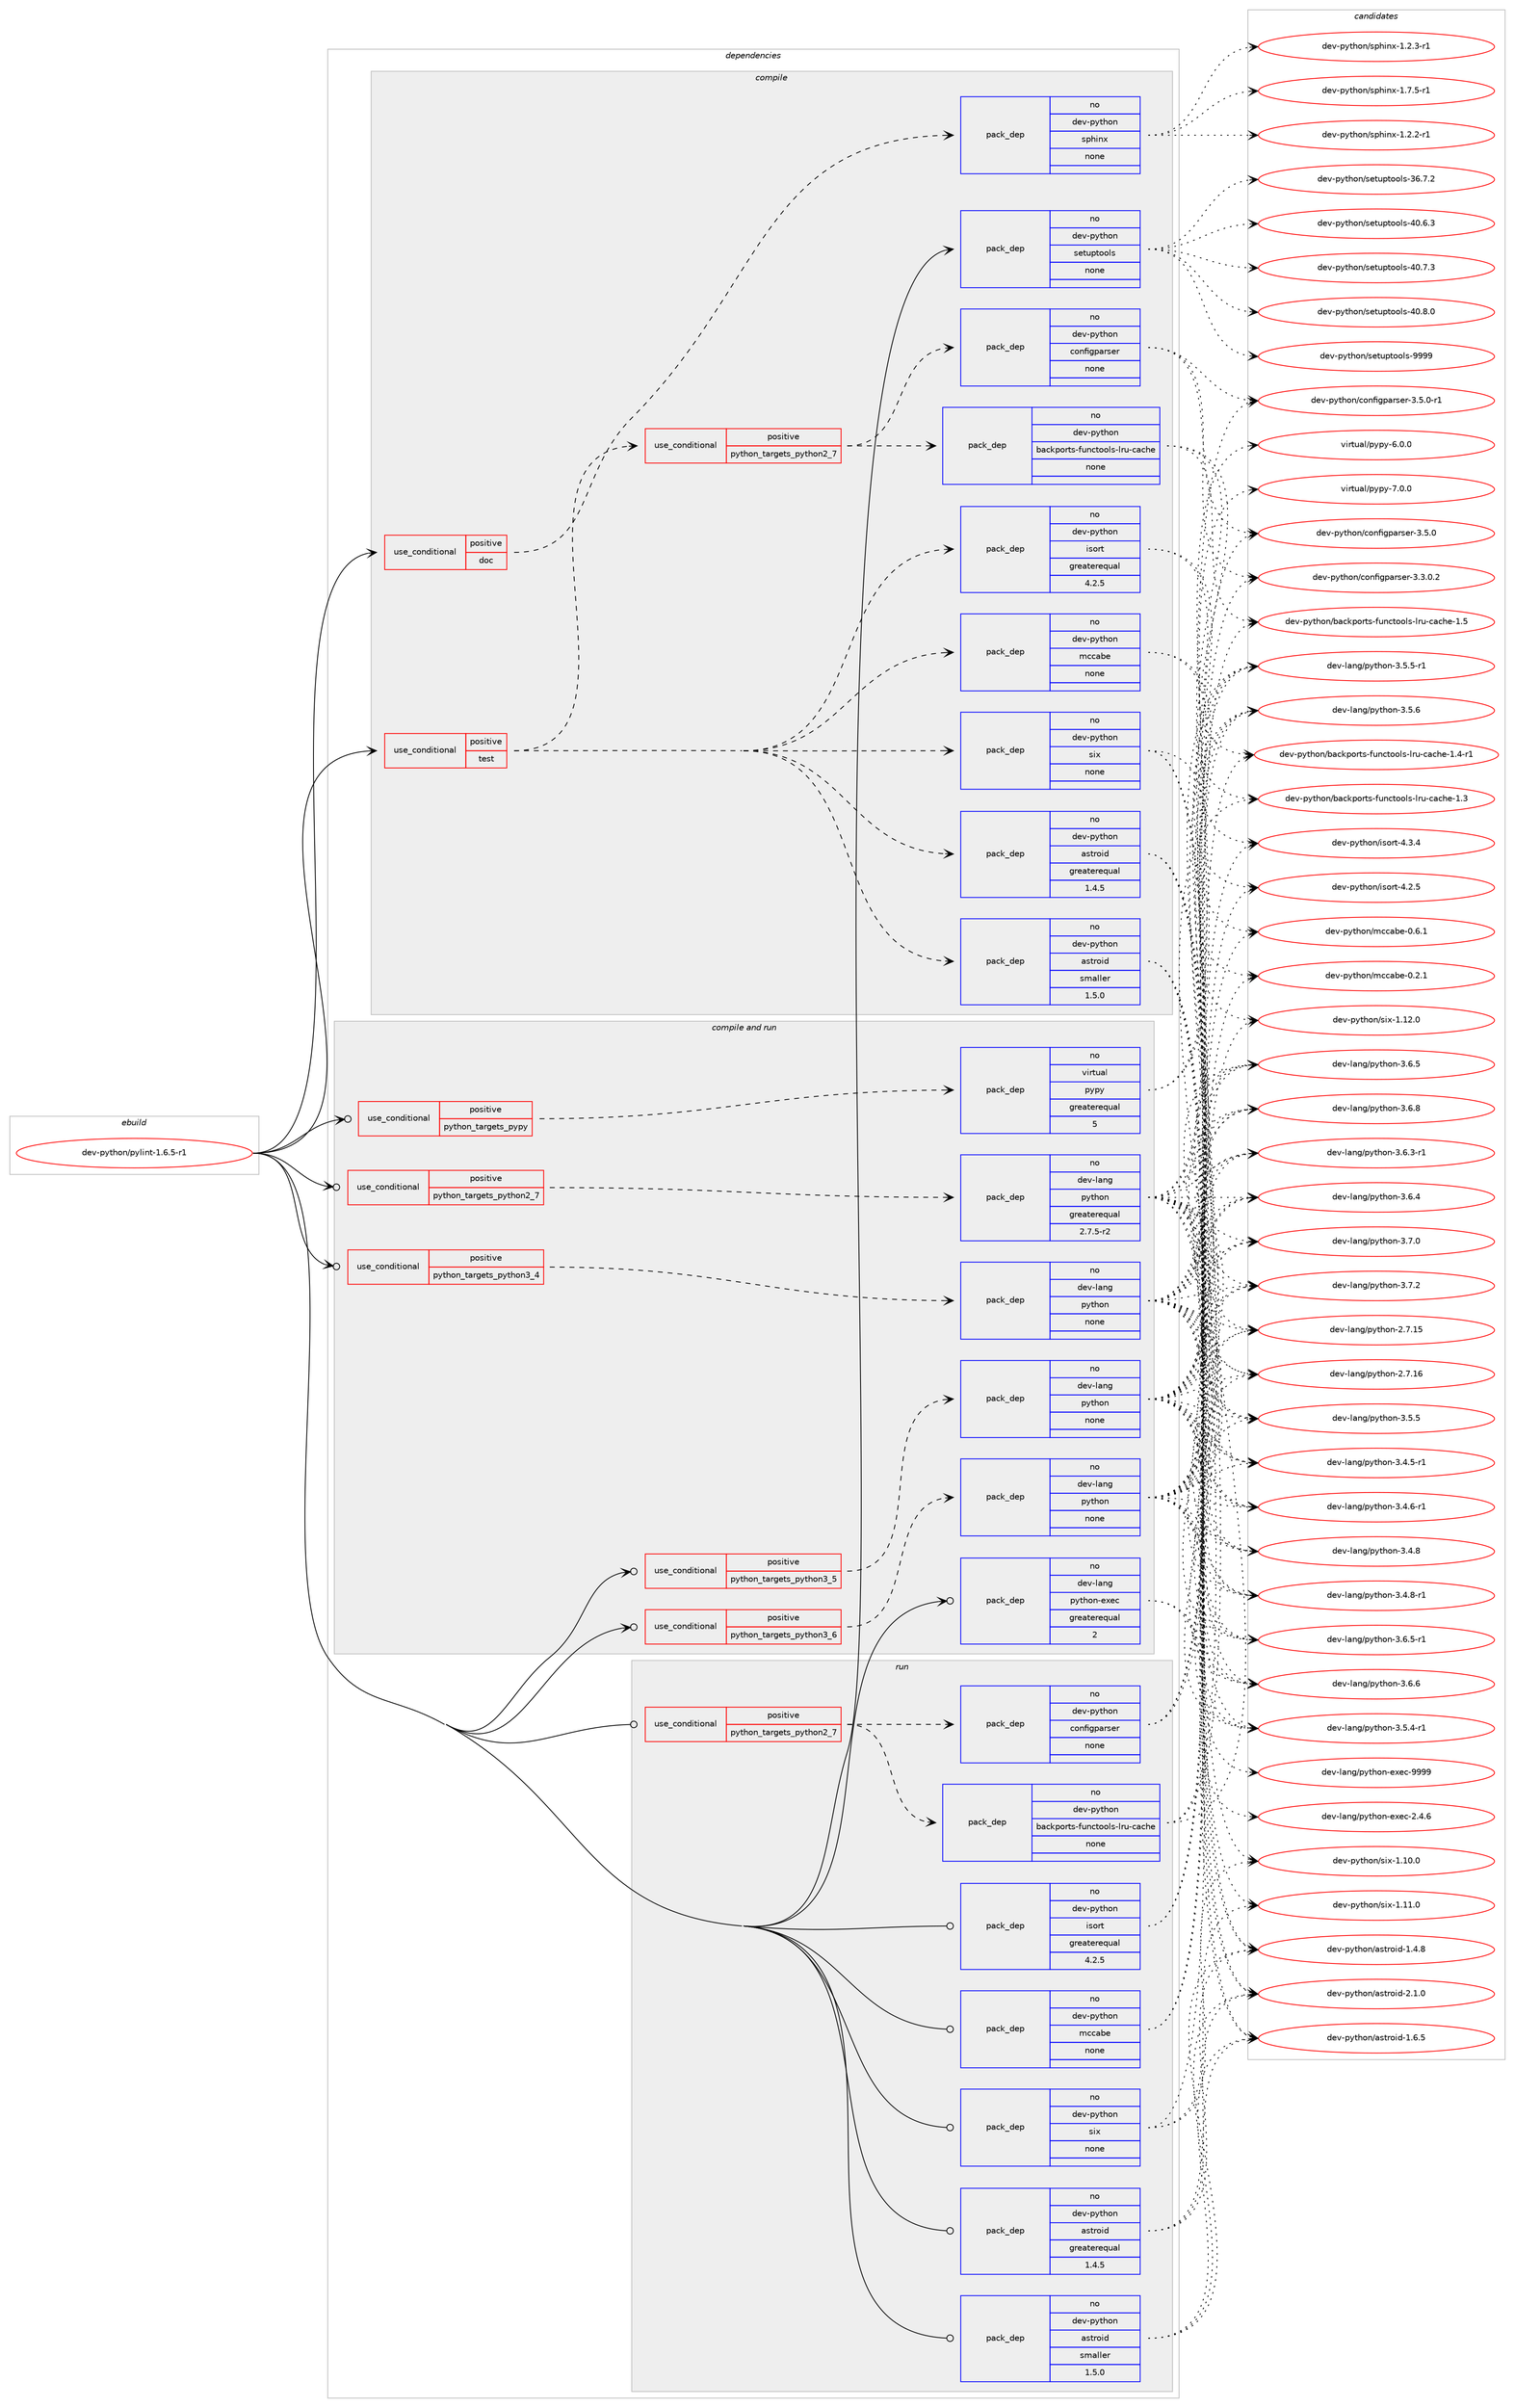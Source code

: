 digraph prolog {

# *************
# Graph options
# *************

newrank=true;
concentrate=true;
compound=true;
graph [rankdir=LR,fontname=Helvetica,fontsize=10,ranksep=1.5];#, ranksep=2.5, nodesep=0.2];
edge  [arrowhead=vee];
node  [fontname=Helvetica,fontsize=10];

# **********
# The ebuild
# **********

subgraph cluster_leftcol {
color=gray;
rank=same;
label=<<i>ebuild</i>>;
id [label="dev-python/pylint-1.6.5-r1", color=red, width=4, href="../dev-python/pylint-1.6.5-r1.svg"];
}

# ****************
# The dependencies
# ****************

subgraph cluster_midcol {
color=gray;
label=<<i>dependencies</i>>;
subgraph cluster_compile {
fillcolor="#eeeeee";
style=filled;
label=<<i>compile</i>>;
subgraph cond381120 {
dependency1430251 [label=<<TABLE BORDER="0" CELLBORDER="1" CELLSPACING="0" CELLPADDING="4"><TR><TD ROWSPAN="3" CELLPADDING="10">use_conditional</TD></TR><TR><TD>positive</TD></TR><TR><TD>doc</TD></TR></TABLE>>, shape=none, color=red];
subgraph pack1025809 {
dependency1430252 [label=<<TABLE BORDER="0" CELLBORDER="1" CELLSPACING="0" CELLPADDING="4" WIDTH="220"><TR><TD ROWSPAN="6" CELLPADDING="30">pack_dep</TD></TR><TR><TD WIDTH="110">no</TD></TR><TR><TD>dev-python</TD></TR><TR><TD>sphinx</TD></TR><TR><TD>none</TD></TR><TR><TD></TD></TR></TABLE>>, shape=none, color=blue];
}
dependency1430251:e -> dependency1430252:w [weight=20,style="dashed",arrowhead="vee"];
}
id:e -> dependency1430251:w [weight=20,style="solid",arrowhead="vee"];
subgraph cond381121 {
dependency1430253 [label=<<TABLE BORDER="0" CELLBORDER="1" CELLSPACING="0" CELLPADDING="4"><TR><TD ROWSPAN="3" CELLPADDING="10">use_conditional</TD></TR><TR><TD>positive</TD></TR><TR><TD>test</TD></TR></TABLE>>, shape=none, color=red];
subgraph pack1025810 {
dependency1430254 [label=<<TABLE BORDER="0" CELLBORDER="1" CELLSPACING="0" CELLPADDING="4" WIDTH="220"><TR><TD ROWSPAN="6" CELLPADDING="30">pack_dep</TD></TR><TR><TD WIDTH="110">no</TD></TR><TR><TD>dev-python</TD></TR><TR><TD>astroid</TD></TR><TR><TD>greaterequal</TD></TR><TR><TD>1.4.5</TD></TR></TABLE>>, shape=none, color=blue];
}
dependency1430253:e -> dependency1430254:w [weight=20,style="dashed",arrowhead="vee"];
subgraph pack1025811 {
dependency1430255 [label=<<TABLE BORDER="0" CELLBORDER="1" CELLSPACING="0" CELLPADDING="4" WIDTH="220"><TR><TD ROWSPAN="6" CELLPADDING="30">pack_dep</TD></TR><TR><TD WIDTH="110">no</TD></TR><TR><TD>dev-python</TD></TR><TR><TD>astroid</TD></TR><TR><TD>smaller</TD></TR><TR><TD>1.5.0</TD></TR></TABLE>>, shape=none, color=blue];
}
dependency1430253:e -> dependency1430255:w [weight=20,style="dashed",arrowhead="vee"];
subgraph pack1025812 {
dependency1430256 [label=<<TABLE BORDER="0" CELLBORDER="1" CELLSPACING="0" CELLPADDING="4" WIDTH="220"><TR><TD ROWSPAN="6" CELLPADDING="30">pack_dep</TD></TR><TR><TD WIDTH="110">no</TD></TR><TR><TD>dev-python</TD></TR><TR><TD>six</TD></TR><TR><TD>none</TD></TR><TR><TD></TD></TR></TABLE>>, shape=none, color=blue];
}
dependency1430253:e -> dependency1430256:w [weight=20,style="dashed",arrowhead="vee"];
subgraph pack1025813 {
dependency1430257 [label=<<TABLE BORDER="0" CELLBORDER="1" CELLSPACING="0" CELLPADDING="4" WIDTH="220"><TR><TD ROWSPAN="6" CELLPADDING="30">pack_dep</TD></TR><TR><TD WIDTH="110">no</TD></TR><TR><TD>dev-python</TD></TR><TR><TD>isort</TD></TR><TR><TD>greaterequal</TD></TR><TR><TD>4.2.5</TD></TR></TABLE>>, shape=none, color=blue];
}
dependency1430253:e -> dependency1430257:w [weight=20,style="dashed",arrowhead="vee"];
subgraph pack1025814 {
dependency1430258 [label=<<TABLE BORDER="0" CELLBORDER="1" CELLSPACING="0" CELLPADDING="4" WIDTH="220"><TR><TD ROWSPAN="6" CELLPADDING="30">pack_dep</TD></TR><TR><TD WIDTH="110">no</TD></TR><TR><TD>dev-python</TD></TR><TR><TD>mccabe</TD></TR><TR><TD>none</TD></TR><TR><TD></TD></TR></TABLE>>, shape=none, color=blue];
}
dependency1430253:e -> dependency1430258:w [weight=20,style="dashed",arrowhead="vee"];
subgraph cond381122 {
dependency1430259 [label=<<TABLE BORDER="0" CELLBORDER="1" CELLSPACING="0" CELLPADDING="4"><TR><TD ROWSPAN="3" CELLPADDING="10">use_conditional</TD></TR><TR><TD>positive</TD></TR><TR><TD>python_targets_python2_7</TD></TR></TABLE>>, shape=none, color=red];
subgraph pack1025815 {
dependency1430260 [label=<<TABLE BORDER="0" CELLBORDER="1" CELLSPACING="0" CELLPADDING="4" WIDTH="220"><TR><TD ROWSPAN="6" CELLPADDING="30">pack_dep</TD></TR><TR><TD WIDTH="110">no</TD></TR><TR><TD>dev-python</TD></TR><TR><TD>backports-functools-lru-cache</TD></TR><TR><TD>none</TD></TR><TR><TD></TD></TR></TABLE>>, shape=none, color=blue];
}
dependency1430259:e -> dependency1430260:w [weight=20,style="dashed",arrowhead="vee"];
subgraph pack1025816 {
dependency1430261 [label=<<TABLE BORDER="0" CELLBORDER="1" CELLSPACING="0" CELLPADDING="4" WIDTH="220"><TR><TD ROWSPAN="6" CELLPADDING="30">pack_dep</TD></TR><TR><TD WIDTH="110">no</TD></TR><TR><TD>dev-python</TD></TR><TR><TD>configparser</TD></TR><TR><TD>none</TD></TR><TR><TD></TD></TR></TABLE>>, shape=none, color=blue];
}
dependency1430259:e -> dependency1430261:w [weight=20,style="dashed",arrowhead="vee"];
}
dependency1430253:e -> dependency1430259:w [weight=20,style="dashed",arrowhead="vee"];
}
id:e -> dependency1430253:w [weight=20,style="solid",arrowhead="vee"];
subgraph pack1025817 {
dependency1430262 [label=<<TABLE BORDER="0" CELLBORDER="1" CELLSPACING="0" CELLPADDING="4" WIDTH="220"><TR><TD ROWSPAN="6" CELLPADDING="30">pack_dep</TD></TR><TR><TD WIDTH="110">no</TD></TR><TR><TD>dev-python</TD></TR><TR><TD>setuptools</TD></TR><TR><TD>none</TD></TR><TR><TD></TD></TR></TABLE>>, shape=none, color=blue];
}
id:e -> dependency1430262:w [weight=20,style="solid",arrowhead="vee"];
}
subgraph cluster_compileandrun {
fillcolor="#eeeeee";
style=filled;
label=<<i>compile and run</i>>;
subgraph cond381123 {
dependency1430263 [label=<<TABLE BORDER="0" CELLBORDER="1" CELLSPACING="0" CELLPADDING="4"><TR><TD ROWSPAN="3" CELLPADDING="10">use_conditional</TD></TR><TR><TD>positive</TD></TR><TR><TD>python_targets_pypy</TD></TR></TABLE>>, shape=none, color=red];
subgraph pack1025818 {
dependency1430264 [label=<<TABLE BORDER="0" CELLBORDER="1" CELLSPACING="0" CELLPADDING="4" WIDTH="220"><TR><TD ROWSPAN="6" CELLPADDING="30">pack_dep</TD></TR><TR><TD WIDTH="110">no</TD></TR><TR><TD>virtual</TD></TR><TR><TD>pypy</TD></TR><TR><TD>greaterequal</TD></TR><TR><TD>5</TD></TR></TABLE>>, shape=none, color=blue];
}
dependency1430263:e -> dependency1430264:w [weight=20,style="dashed",arrowhead="vee"];
}
id:e -> dependency1430263:w [weight=20,style="solid",arrowhead="odotvee"];
subgraph cond381124 {
dependency1430265 [label=<<TABLE BORDER="0" CELLBORDER="1" CELLSPACING="0" CELLPADDING="4"><TR><TD ROWSPAN="3" CELLPADDING="10">use_conditional</TD></TR><TR><TD>positive</TD></TR><TR><TD>python_targets_python2_7</TD></TR></TABLE>>, shape=none, color=red];
subgraph pack1025819 {
dependency1430266 [label=<<TABLE BORDER="0" CELLBORDER="1" CELLSPACING="0" CELLPADDING="4" WIDTH="220"><TR><TD ROWSPAN="6" CELLPADDING="30">pack_dep</TD></TR><TR><TD WIDTH="110">no</TD></TR><TR><TD>dev-lang</TD></TR><TR><TD>python</TD></TR><TR><TD>greaterequal</TD></TR><TR><TD>2.7.5-r2</TD></TR></TABLE>>, shape=none, color=blue];
}
dependency1430265:e -> dependency1430266:w [weight=20,style="dashed",arrowhead="vee"];
}
id:e -> dependency1430265:w [weight=20,style="solid",arrowhead="odotvee"];
subgraph cond381125 {
dependency1430267 [label=<<TABLE BORDER="0" CELLBORDER="1" CELLSPACING="0" CELLPADDING="4"><TR><TD ROWSPAN="3" CELLPADDING="10">use_conditional</TD></TR><TR><TD>positive</TD></TR><TR><TD>python_targets_python3_4</TD></TR></TABLE>>, shape=none, color=red];
subgraph pack1025820 {
dependency1430268 [label=<<TABLE BORDER="0" CELLBORDER="1" CELLSPACING="0" CELLPADDING="4" WIDTH="220"><TR><TD ROWSPAN="6" CELLPADDING="30">pack_dep</TD></TR><TR><TD WIDTH="110">no</TD></TR><TR><TD>dev-lang</TD></TR><TR><TD>python</TD></TR><TR><TD>none</TD></TR><TR><TD></TD></TR></TABLE>>, shape=none, color=blue];
}
dependency1430267:e -> dependency1430268:w [weight=20,style="dashed",arrowhead="vee"];
}
id:e -> dependency1430267:w [weight=20,style="solid",arrowhead="odotvee"];
subgraph cond381126 {
dependency1430269 [label=<<TABLE BORDER="0" CELLBORDER="1" CELLSPACING="0" CELLPADDING="4"><TR><TD ROWSPAN="3" CELLPADDING="10">use_conditional</TD></TR><TR><TD>positive</TD></TR><TR><TD>python_targets_python3_5</TD></TR></TABLE>>, shape=none, color=red];
subgraph pack1025821 {
dependency1430270 [label=<<TABLE BORDER="0" CELLBORDER="1" CELLSPACING="0" CELLPADDING="4" WIDTH="220"><TR><TD ROWSPAN="6" CELLPADDING="30">pack_dep</TD></TR><TR><TD WIDTH="110">no</TD></TR><TR><TD>dev-lang</TD></TR><TR><TD>python</TD></TR><TR><TD>none</TD></TR><TR><TD></TD></TR></TABLE>>, shape=none, color=blue];
}
dependency1430269:e -> dependency1430270:w [weight=20,style="dashed",arrowhead="vee"];
}
id:e -> dependency1430269:w [weight=20,style="solid",arrowhead="odotvee"];
subgraph cond381127 {
dependency1430271 [label=<<TABLE BORDER="0" CELLBORDER="1" CELLSPACING="0" CELLPADDING="4"><TR><TD ROWSPAN="3" CELLPADDING="10">use_conditional</TD></TR><TR><TD>positive</TD></TR><TR><TD>python_targets_python3_6</TD></TR></TABLE>>, shape=none, color=red];
subgraph pack1025822 {
dependency1430272 [label=<<TABLE BORDER="0" CELLBORDER="1" CELLSPACING="0" CELLPADDING="4" WIDTH="220"><TR><TD ROWSPAN="6" CELLPADDING="30">pack_dep</TD></TR><TR><TD WIDTH="110">no</TD></TR><TR><TD>dev-lang</TD></TR><TR><TD>python</TD></TR><TR><TD>none</TD></TR><TR><TD></TD></TR></TABLE>>, shape=none, color=blue];
}
dependency1430271:e -> dependency1430272:w [weight=20,style="dashed",arrowhead="vee"];
}
id:e -> dependency1430271:w [weight=20,style="solid",arrowhead="odotvee"];
subgraph pack1025823 {
dependency1430273 [label=<<TABLE BORDER="0" CELLBORDER="1" CELLSPACING="0" CELLPADDING="4" WIDTH="220"><TR><TD ROWSPAN="6" CELLPADDING="30">pack_dep</TD></TR><TR><TD WIDTH="110">no</TD></TR><TR><TD>dev-lang</TD></TR><TR><TD>python-exec</TD></TR><TR><TD>greaterequal</TD></TR><TR><TD>2</TD></TR></TABLE>>, shape=none, color=blue];
}
id:e -> dependency1430273:w [weight=20,style="solid",arrowhead="odotvee"];
}
subgraph cluster_run {
fillcolor="#eeeeee";
style=filled;
label=<<i>run</i>>;
subgraph cond381128 {
dependency1430274 [label=<<TABLE BORDER="0" CELLBORDER="1" CELLSPACING="0" CELLPADDING="4"><TR><TD ROWSPAN="3" CELLPADDING="10">use_conditional</TD></TR><TR><TD>positive</TD></TR><TR><TD>python_targets_python2_7</TD></TR></TABLE>>, shape=none, color=red];
subgraph pack1025824 {
dependency1430275 [label=<<TABLE BORDER="0" CELLBORDER="1" CELLSPACING="0" CELLPADDING="4" WIDTH="220"><TR><TD ROWSPAN="6" CELLPADDING="30">pack_dep</TD></TR><TR><TD WIDTH="110">no</TD></TR><TR><TD>dev-python</TD></TR><TR><TD>backports-functools-lru-cache</TD></TR><TR><TD>none</TD></TR><TR><TD></TD></TR></TABLE>>, shape=none, color=blue];
}
dependency1430274:e -> dependency1430275:w [weight=20,style="dashed",arrowhead="vee"];
subgraph pack1025825 {
dependency1430276 [label=<<TABLE BORDER="0" CELLBORDER="1" CELLSPACING="0" CELLPADDING="4" WIDTH="220"><TR><TD ROWSPAN="6" CELLPADDING="30">pack_dep</TD></TR><TR><TD WIDTH="110">no</TD></TR><TR><TD>dev-python</TD></TR><TR><TD>configparser</TD></TR><TR><TD>none</TD></TR><TR><TD></TD></TR></TABLE>>, shape=none, color=blue];
}
dependency1430274:e -> dependency1430276:w [weight=20,style="dashed",arrowhead="vee"];
}
id:e -> dependency1430274:w [weight=20,style="solid",arrowhead="odot"];
subgraph pack1025826 {
dependency1430277 [label=<<TABLE BORDER="0" CELLBORDER="1" CELLSPACING="0" CELLPADDING="4" WIDTH="220"><TR><TD ROWSPAN="6" CELLPADDING="30">pack_dep</TD></TR><TR><TD WIDTH="110">no</TD></TR><TR><TD>dev-python</TD></TR><TR><TD>astroid</TD></TR><TR><TD>greaterequal</TD></TR><TR><TD>1.4.5</TD></TR></TABLE>>, shape=none, color=blue];
}
id:e -> dependency1430277:w [weight=20,style="solid",arrowhead="odot"];
subgraph pack1025827 {
dependency1430278 [label=<<TABLE BORDER="0" CELLBORDER="1" CELLSPACING="0" CELLPADDING="4" WIDTH="220"><TR><TD ROWSPAN="6" CELLPADDING="30">pack_dep</TD></TR><TR><TD WIDTH="110">no</TD></TR><TR><TD>dev-python</TD></TR><TR><TD>astroid</TD></TR><TR><TD>smaller</TD></TR><TR><TD>1.5.0</TD></TR></TABLE>>, shape=none, color=blue];
}
id:e -> dependency1430278:w [weight=20,style="solid",arrowhead="odot"];
subgraph pack1025828 {
dependency1430279 [label=<<TABLE BORDER="0" CELLBORDER="1" CELLSPACING="0" CELLPADDING="4" WIDTH="220"><TR><TD ROWSPAN="6" CELLPADDING="30">pack_dep</TD></TR><TR><TD WIDTH="110">no</TD></TR><TR><TD>dev-python</TD></TR><TR><TD>isort</TD></TR><TR><TD>greaterequal</TD></TR><TR><TD>4.2.5</TD></TR></TABLE>>, shape=none, color=blue];
}
id:e -> dependency1430279:w [weight=20,style="solid",arrowhead="odot"];
subgraph pack1025829 {
dependency1430280 [label=<<TABLE BORDER="0" CELLBORDER="1" CELLSPACING="0" CELLPADDING="4" WIDTH="220"><TR><TD ROWSPAN="6" CELLPADDING="30">pack_dep</TD></TR><TR><TD WIDTH="110">no</TD></TR><TR><TD>dev-python</TD></TR><TR><TD>mccabe</TD></TR><TR><TD>none</TD></TR><TR><TD></TD></TR></TABLE>>, shape=none, color=blue];
}
id:e -> dependency1430280:w [weight=20,style="solid",arrowhead="odot"];
subgraph pack1025830 {
dependency1430281 [label=<<TABLE BORDER="0" CELLBORDER="1" CELLSPACING="0" CELLPADDING="4" WIDTH="220"><TR><TD ROWSPAN="6" CELLPADDING="30">pack_dep</TD></TR><TR><TD WIDTH="110">no</TD></TR><TR><TD>dev-python</TD></TR><TR><TD>six</TD></TR><TR><TD>none</TD></TR><TR><TD></TD></TR></TABLE>>, shape=none, color=blue];
}
id:e -> dependency1430281:w [weight=20,style="solid",arrowhead="odot"];
}
}

# **************
# The candidates
# **************

subgraph cluster_choices {
rank=same;
color=gray;
label=<<i>candidates</i>>;

subgraph choice1025809 {
color=black;
nodesep=1;
choice10010111845112121116104111110471151121041051101204549465046504511449 [label="dev-python/sphinx-1.2.2-r1", color=red, width=4,href="../dev-python/sphinx-1.2.2-r1.svg"];
choice10010111845112121116104111110471151121041051101204549465046514511449 [label="dev-python/sphinx-1.2.3-r1", color=red, width=4,href="../dev-python/sphinx-1.2.3-r1.svg"];
choice10010111845112121116104111110471151121041051101204549465546534511449 [label="dev-python/sphinx-1.7.5-r1", color=red, width=4,href="../dev-python/sphinx-1.7.5-r1.svg"];
dependency1430252:e -> choice10010111845112121116104111110471151121041051101204549465046504511449:w [style=dotted,weight="100"];
dependency1430252:e -> choice10010111845112121116104111110471151121041051101204549465046514511449:w [style=dotted,weight="100"];
dependency1430252:e -> choice10010111845112121116104111110471151121041051101204549465546534511449:w [style=dotted,weight="100"];
}
subgraph choice1025810 {
color=black;
nodesep=1;
choice100101118451121211161041111104797115116114111105100454946524656 [label="dev-python/astroid-1.4.8", color=red, width=4,href="../dev-python/astroid-1.4.8.svg"];
choice100101118451121211161041111104797115116114111105100454946544653 [label="dev-python/astroid-1.6.5", color=red, width=4,href="../dev-python/astroid-1.6.5.svg"];
choice100101118451121211161041111104797115116114111105100455046494648 [label="dev-python/astroid-2.1.0", color=red, width=4,href="../dev-python/astroid-2.1.0.svg"];
dependency1430254:e -> choice100101118451121211161041111104797115116114111105100454946524656:w [style=dotted,weight="100"];
dependency1430254:e -> choice100101118451121211161041111104797115116114111105100454946544653:w [style=dotted,weight="100"];
dependency1430254:e -> choice100101118451121211161041111104797115116114111105100455046494648:w [style=dotted,weight="100"];
}
subgraph choice1025811 {
color=black;
nodesep=1;
choice100101118451121211161041111104797115116114111105100454946524656 [label="dev-python/astroid-1.4.8", color=red, width=4,href="../dev-python/astroid-1.4.8.svg"];
choice100101118451121211161041111104797115116114111105100454946544653 [label="dev-python/astroid-1.6.5", color=red, width=4,href="../dev-python/astroid-1.6.5.svg"];
choice100101118451121211161041111104797115116114111105100455046494648 [label="dev-python/astroid-2.1.0", color=red, width=4,href="../dev-python/astroid-2.1.0.svg"];
dependency1430255:e -> choice100101118451121211161041111104797115116114111105100454946524656:w [style=dotted,weight="100"];
dependency1430255:e -> choice100101118451121211161041111104797115116114111105100454946544653:w [style=dotted,weight="100"];
dependency1430255:e -> choice100101118451121211161041111104797115116114111105100455046494648:w [style=dotted,weight="100"];
}
subgraph choice1025812 {
color=black;
nodesep=1;
choice100101118451121211161041111104711510512045494649484648 [label="dev-python/six-1.10.0", color=red, width=4,href="../dev-python/six-1.10.0.svg"];
choice100101118451121211161041111104711510512045494649494648 [label="dev-python/six-1.11.0", color=red, width=4,href="../dev-python/six-1.11.0.svg"];
choice100101118451121211161041111104711510512045494649504648 [label="dev-python/six-1.12.0", color=red, width=4,href="../dev-python/six-1.12.0.svg"];
dependency1430256:e -> choice100101118451121211161041111104711510512045494649484648:w [style=dotted,weight="100"];
dependency1430256:e -> choice100101118451121211161041111104711510512045494649494648:w [style=dotted,weight="100"];
dependency1430256:e -> choice100101118451121211161041111104711510512045494649504648:w [style=dotted,weight="100"];
}
subgraph choice1025813 {
color=black;
nodesep=1;
choice1001011184511212111610411111047105115111114116455246504653 [label="dev-python/isort-4.2.5", color=red, width=4,href="../dev-python/isort-4.2.5.svg"];
choice1001011184511212111610411111047105115111114116455246514652 [label="dev-python/isort-4.3.4", color=red, width=4,href="../dev-python/isort-4.3.4.svg"];
dependency1430257:e -> choice1001011184511212111610411111047105115111114116455246504653:w [style=dotted,weight="100"];
dependency1430257:e -> choice1001011184511212111610411111047105115111114116455246514652:w [style=dotted,weight="100"];
}
subgraph choice1025814 {
color=black;
nodesep=1;
choice100101118451121211161041111104710999999798101454846504649 [label="dev-python/mccabe-0.2.1", color=red, width=4,href="../dev-python/mccabe-0.2.1.svg"];
choice100101118451121211161041111104710999999798101454846544649 [label="dev-python/mccabe-0.6.1", color=red, width=4,href="../dev-python/mccabe-0.6.1.svg"];
dependency1430258:e -> choice100101118451121211161041111104710999999798101454846504649:w [style=dotted,weight="100"];
dependency1430258:e -> choice100101118451121211161041111104710999999798101454846544649:w [style=dotted,weight="100"];
}
subgraph choice1025815 {
color=black;
nodesep=1;
choice10010111845112121116104111110479897991071121111141161154510211711099116111111108115451081141174599979910410145494651 [label="dev-python/backports-functools-lru-cache-1.3", color=red, width=4,href="../dev-python/backports-functools-lru-cache-1.3.svg"];
choice100101118451121211161041111104798979910711211111411611545102117110991161111111081154510811411745999799104101454946524511449 [label="dev-python/backports-functools-lru-cache-1.4-r1", color=red, width=4,href="../dev-python/backports-functools-lru-cache-1.4-r1.svg"];
choice10010111845112121116104111110479897991071121111141161154510211711099116111111108115451081141174599979910410145494653 [label="dev-python/backports-functools-lru-cache-1.5", color=red, width=4,href="../dev-python/backports-functools-lru-cache-1.5.svg"];
dependency1430260:e -> choice10010111845112121116104111110479897991071121111141161154510211711099116111111108115451081141174599979910410145494651:w [style=dotted,weight="100"];
dependency1430260:e -> choice100101118451121211161041111104798979910711211111411611545102117110991161111111081154510811411745999799104101454946524511449:w [style=dotted,weight="100"];
dependency1430260:e -> choice10010111845112121116104111110479897991071121111141161154510211711099116111111108115451081141174599979910410145494653:w [style=dotted,weight="100"];
}
subgraph choice1025816 {
color=black;
nodesep=1;
choice100101118451121211161041111104799111110102105103112971141151011144551465146484650 [label="dev-python/configparser-3.3.0.2", color=red, width=4,href="../dev-python/configparser-3.3.0.2.svg"];
choice10010111845112121116104111110479911111010210510311297114115101114455146534648 [label="dev-python/configparser-3.5.0", color=red, width=4,href="../dev-python/configparser-3.5.0.svg"];
choice100101118451121211161041111104799111110102105103112971141151011144551465346484511449 [label="dev-python/configparser-3.5.0-r1", color=red, width=4,href="../dev-python/configparser-3.5.0-r1.svg"];
dependency1430261:e -> choice100101118451121211161041111104799111110102105103112971141151011144551465146484650:w [style=dotted,weight="100"];
dependency1430261:e -> choice10010111845112121116104111110479911111010210510311297114115101114455146534648:w [style=dotted,weight="100"];
dependency1430261:e -> choice100101118451121211161041111104799111110102105103112971141151011144551465346484511449:w [style=dotted,weight="100"];
}
subgraph choice1025817 {
color=black;
nodesep=1;
choice100101118451121211161041111104711510111611711211611111110811545515446554650 [label="dev-python/setuptools-36.7.2", color=red, width=4,href="../dev-python/setuptools-36.7.2.svg"];
choice100101118451121211161041111104711510111611711211611111110811545524846544651 [label="dev-python/setuptools-40.6.3", color=red, width=4,href="../dev-python/setuptools-40.6.3.svg"];
choice100101118451121211161041111104711510111611711211611111110811545524846554651 [label="dev-python/setuptools-40.7.3", color=red, width=4,href="../dev-python/setuptools-40.7.3.svg"];
choice100101118451121211161041111104711510111611711211611111110811545524846564648 [label="dev-python/setuptools-40.8.0", color=red, width=4,href="../dev-python/setuptools-40.8.0.svg"];
choice10010111845112121116104111110471151011161171121161111111081154557575757 [label="dev-python/setuptools-9999", color=red, width=4,href="../dev-python/setuptools-9999.svg"];
dependency1430262:e -> choice100101118451121211161041111104711510111611711211611111110811545515446554650:w [style=dotted,weight="100"];
dependency1430262:e -> choice100101118451121211161041111104711510111611711211611111110811545524846544651:w [style=dotted,weight="100"];
dependency1430262:e -> choice100101118451121211161041111104711510111611711211611111110811545524846554651:w [style=dotted,weight="100"];
dependency1430262:e -> choice100101118451121211161041111104711510111611711211611111110811545524846564648:w [style=dotted,weight="100"];
dependency1430262:e -> choice10010111845112121116104111110471151011161171121161111111081154557575757:w [style=dotted,weight="100"];
}
subgraph choice1025818 {
color=black;
nodesep=1;
choice1181051141161179710847112121112121455446484648 [label="virtual/pypy-6.0.0", color=red, width=4,href="../virtual/pypy-6.0.0.svg"];
choice1181051141161179710847112121112121455546484648 [label="virtual/pypy-7.0.0", color=red, width=4,href="../virtual/pypy-7.0.0.svg"];
dependency1430264:e -> choice1181051141161179710847112121112121455446484648:w [style=dotted,weight="100"];
dependency1430264:e -> choice1181051141161179710847112121112121455546484648:w [style=dotted,weight="100"];
}
subgraph choice1025819 {
color=black;
nodesep=1;
choice10010111845108971101034711212111610411111045504655464953 [label="dev-lang/python-2.7.15", color=red, width=4,href="../dev-lang/python-2.7.15.svg"];
choice10010111845108971101034711212111610411111045504655464954 [label="dev-lang/python-2.7.16", color=red, width=4,href="../dev-lang/python-2.7.16.svg"];
choice1001011184510897110103471121211161041111104551465246534511449 [label="dev-lang/python-3.4.5-r1", color=red, width=4,href="../dev-lang/python-3.4.5-r1.svg"];
choice1001011184510897110103471121211161041111104551465246544511449 [label="dev-lang/python-3.4.6-r1", color=red, width=4,href="../dev-lang/python-3.4.6-r1.svg"];
choice100101118451089711010347112121116104111110455146524656 [label="dev-lang/python-3.4.8", color=red, width=4,href="../dev-lang/python-3.4.8.svg"];
choice1001011184510897110103471121211161041111104551465246564511449 [label="dev-lang/python-3.4.8-r1", color=red, width=4,href="../dev-lang/python-3.4.8-r1.svg"];
choice1001011184510897110103471121211161041111104551465346524511449 [label="dev-lang/python-3.5.4-r1", color=red, width=4,href="../dev-lang/python-3.5.4-r1.svg"];
choice100101118451089711010347112121116104111110455146534653 [label="dev-lang/python-3.5.5", color=red, width=4,href="../dev-lang/python-3.5.5.svg"];
choice1001011184510897110103471121211161041111104551465346534511449 [label="dev-lang/python-3.5.5-r1", color=red, width=4,href="../dev-lang/python-3.5.5-r1.svg"];
choice100101118451089711010347112121116104111110455146534654 [label="dev-lang/python-3.5.6", color=red, width=4,href="../dev-lang/python-3.5.6.svg"];
choice1001011184510897110103471121211161041111104551465446514511449 [label="dev-lang/python-3.6.3-r1", color=red, width=4,href="../dev-lang/python-3.6.3-r1.svg"];
choice100101118451089711010347112121116104111110455146544652 [label="dev-lang/python-3.6.4", color=red, width=4,href="../dev-lang/python-3.6.4.svg"];
choice100101118451089711010347112121116104111110455146544653 [label="dev-lang/python-3.6.5", color=red, width=4,href="../dev-lang/python-3.6.5.svg"];
choice1001011184510897110103471121211161041111104551465446534511449 [label="dev-lang/python-3.6.5-r1", color=red, width=4,href="../dev-lang/python-3.6.5-r1.svg"];
choice100101118451089711010347112121116104111110455146544654 [label="dev-lang/python-3.6.6", color=red, width=4,href="../dev-lang/python-3.6.6.svg"];
choice100101118451089711010347112121116104111110455146544656 [label="dev-lang/python-3.6.8", color=red, width=4,href="../dev-lang/python-3.6.8.svg"];
choice100101118451089711010347112121116104111110455146554648 [label="dev-lang/python-3.7.0", color=red, width=4,href="../dev-lang/python-3.7.0.svg"];
choice100101118451089711010347112121116104111110455146554650 [label="dev-lang/python-3.7.2", color=red, width=4,href="../dev-lang/python-3.7.2.svg"];
dependency1430266:e -> choice10010111845108971101034711212111610411111045504655464953:w [style=dotted,weight="100"];
dependency1430266:e -> choice10010111845108971101034711212111610411111045504655464954:w [style=dotted,weight="100"];
dependency1430266:e -> choice1001011184510897110103471121211161041111104551465246534511449:w [style=dotted,weight="100"];
dependency1430266:e -> choice1001011184510897110103471121211161041111104551465246544511449:w [style=dotted,weight="100"];
dependency1430266:e -> choice100101118451089711010347112121116104111110455146524656:w [style=dotted,weight="100"];
dependency1430266:e -> choice1001011184510897110103471121211161041111104551465246564511449:w [style=dotted,weight="100"];
dependency1430266:e -> choice1001011184510897110103471121211161041111104551465346524511449:w [style=dotted,weight="100"];
dependency1430266:e -> choice100101118451089711010347112121116104111110455146534653:w [style=dotted,weight="100"];
dependency1430266:e -> choice1001011184510897110103471121211161041111104551465346534511449:w [style=dotted,weight="100"];
dependency1430266:e -> choice100101118451089711010347112121116104111110455146534654:w [style=dotted,weight="100"];
dependency1430266:e -> choice1001011184510897110103471121211161041111104551465446514511449:w [style=dotted,weight="100"];
dependency1430266:e -> choice100101118451089711010347112121116104111110455146544652:w [style=dotted,weight="100"];
dependency1430266:e -> choice100101118451089711010347112121116104111110455146544653:w [style=dotted,weight="100"];
dependency1430266:e -> choice1001011184510897110103471121211161041111104551465446534511449:w [style=dotted,weight="100"];
dependency1430266:e -> choice100101118451089711010347112121116104111110455146544654:w [style=dotted,weight="100"];
dependency1430266:e -> choice100101118451089711010347112121116104111110455146544656:w [style=dotted,weight="100"];
dependency1430266:e -> choice100101118451089711010347112121116104111110455146554648:w [style=dotted,weight="100"];
dependency1430266:e -> choice100101118451089711010347112121116104111110455146554650:w [style=dotted,weight="100"];
}
subgraph choice1025820 {
color=black;
nodesep=1;
choice10010111845108971101034711212111610411111045504655464953 [label="dev-lang/python-2.7.15", color=red, width=4,href="../dev-lang/python-2.7.15.svg"];
choice10010111845108971101034711212111610411111045504655464954 [label="dev-lang/python-2.7.16", color=red, width=4,href="../dev-lang/python-2.7.16.svg"];
choice1001011184510897110103471121211161041111104551465246534511449 [label="dev-lang/python-3.4.5-r1", color=red, width=4,href="../dev-lang/python-3.4.5-r1.svg"];
choice1001011184510897110103471121211161041111104551465246544511449 [label="dev-lang/python-3.4.6-r1", color=red, width=4,href="../dev-lang/python-3.4.6-r1.svg"];
choice100101118451089711010347112121116104111110455146524656 [label="dev-lang/python-3.4.8", color=red, width=4,href="../dev-lang/python-3.4.8.svg"];
choice1001011184510897110103471121211161041111104551465246564511449 [label="dev-lang/python-3.4.8-r1", color=red, width=4,href="../dev-lang/python-3.4.8-r1.svg"];
choice1001011184510897110103471121211161041111104551465346524511449 [label="dev-lang/python-3.5.4-r1", color=red, width=4,href="../dev-lang/python-3.5.4-r1.svg"];
choice100101118451089711010347112121116104111110455146534653 [label="dev-lang/python-3.5.5", color=red, width=4,href="../dev-lang/python-3.5.5.svg"];
choice1001011184510897110103471121211161041111104551465346534511449 [label="dev-lang/python-3.5.5-r1", color=red, width=4,href="../dev-lang/python-3.5.5-r1.svg"];
choice100101118451089711010347112121116104111110455146534654 [label="dev-lang/python-3.5.6", color=red, width=4,href="../dev-lang/python-3.5.6.svg"];
choice1001011184510897110103471121211161041111104551465446514511449 [label="dev-lang/python-3.6.3-r1", color=red, width=4,href="../dev-lang/python-3.6.3-r1.svg"];
choice100101118451089711010347112121116104111110455146544652 [label="dev-lang/python-3.6.4", color=red, width=4,href="../dev-lang/python-3.6.4.svg"];
choice100101118451089711010347112121116104111110455146544653 [label="dev-lang/python-3.6.5", color=red, width=4,href="../dev-lang/python-3.6.5.svg"];
choice1001011184510897110103471121211161041111104551465446534511449 [label="dev-lang/python-3.6.5-r1", color=red, width=4,href="../dev-lang/python-3.6.5-r1.svg"];
choice100101118451089711010347112121116104111110455146544654 [label="dev-lang/python-3.6.6", color=red, width=4,href="../dev-lang/python-3.6.6.svg"];
choice100101118451089711010347112121116104111110455146544656 [label="dev-lang/python-3.6.8", color=red, width=4,href="../dev-lang/python-3.6.8.svg"];
choice100101118451089711010347112121116104111110455146554648 [label="dev-lang/python-3.7.0", color=red, width=4,href="../dev-lang/python-3.7.0.svg"];
choice100101118451089711010347112121116104111110455146554650 [label="dev-lang/python-3.7.2", color=red, width=4,href="../dev-lang/python-3.7.2.svg"];
dependency1430268:e -> choice10010111845108971101034711212111610411111045504655464953:w [style=dotted,weight="100"];
dependency1430268:e -> choice10010111845108971101034711212111610411111045504655464954:w [style=dotted,weight="100"];
dependency1430268:e -> choice1001011184510897110103471121211161041111104551465246534511449:w [style=dotted,weight="100"];
dependency1430268:e -> choice1001011184510897110103471121211161041111104551465246544511449:w [style=dotted,weight="100"];
dependency1430268:e -> choice100101118451089711010347112121116104111110455146524656:w [style=dotted,weight="100"];
dependency1430268:e -> choice1001011184510897110103471121211161041111104551465246564511449:w [style=dotted,weight="100"];
dependency1430268:e -> choice1001011184510897110103471121211161041111104551465346524511449:w [style=dotted,weight="100"];
dependency1430268:e -> choice100101118451089711010347112121116104111110455146534653:w [style=dotted,weight="100"];
dependency1430268:e -> choice1001011184510897110103471121211161041111104551465346534511449:w [style=dotted,weight="100"];
dependency1430268:e -> choice100101118451089711010347112121116104111110455146534654:w [style=dotted,weight="100"];
dependency1430268:e -> choice1001011184510897110103471121211161041111104551465446514511449:w [style=dotted,weight="100"];
dependency1430268:e -> choice100101118451089711010347112121116104111110455146544652:w [style=dotted,weight="100"];
dependency1430268:e -> choice100101118451089711010347112121116104111110455146544653:w [style=dotted,weight="100"];
dependency1430268:e -> choice1001011184510897110103471121211161041111104551465446534511449:w [style=dotted,weight="100"];
dependency1430268:e -> choice100101118451089711010347112121116104111110455146544654:w [style=dotted,weight="100"];
dependency1430268:e -> choice100101118451089711010347112121116104111110455146544656:w [style=dotted,weight="100"];
dependency1430268:e -> choice100101118451089711010347112121116104111110455146554648:w [style=dotted,weight="100"];
dependency1430268:e -> choice100101118451089711010347112121116104111110455146554650:w [style=dotted,weight="100"];
}
subgraph choice1025821 {
color=black;
nodesep=1;
choice10010111845108971101034711212111610411111045504655464953 [label="dev-lang/python-2.7.15", color=red, width=4,href="../dev-lang/python-2.7.15.svg"];
choice10010111845108971101034711212111610411111045504655464954 [label="dev-lang/python-2.7.16", color=red, width=4,href="../dev-lang/python-2.7.16.svg"];
choice1001011184510897110103471121211161041111104551465246534511449 [label="dev-lang/python-3.4.5-r1", color=red, width=4,href="../dev-lang/python-3.4.5-r1.svg"];
choice1001011184510897110103471121211161041111104551465246544511449 [label="dev-lang/python-3.4.6-r1", color=red, width=4,href="../dev-lang/python-3.4.6-r1.svg"];
choice100101118451089711010347112121116104111110455146524656 [label="dev-lang/python-3.4.8", color=red, width=4,href="../dev-lang/python-3.4.8.svg"];
choice1001011184510897110103471121211161041111104551465246564511449 [label="dev-lang/python-3.4.8-r1", color=red, width=4,href="../dev-lang/python-3.4.8-r1.svg"];
choice1001011184510897110103471121211161041111104551465346524511449 [label="dev-lang/python-3.5.4-r1", color=red, width=4,href="../dev-lang/python-3.5.4-r1.svg"];
choice100101118451089711010347112121116104111110455146534653 [label="dev-lang/python-3.5.5", color=red, width=4,href="../dev-lang/python-3.5.5.svg"];
choice1001011184510897110103471121211161041111104551465346534511449 [label="dev-lang/python-3.5.5-r1", color=red, width=4,href="../dev-lang/python-3.5.5-r1.svg"];
choice100101118451089711010347112121116104111110455146534654 [label="dev-lang/python-3.5.6", color=red, width=4,href="../dev-lang/python-3.5.6.svg"];
choice1001011184510897110103471121211161041111104551465446514511449 [label="dev-lang/python-3.6.3-r1", color=red, width=4,href="../dev-lang/python-3.6.3-r1.svg"];
choice100101118451089711010347112121116104111110455146544652 [label="dev-lang/python-3.6.4", color=red, width=4,href="../dev-lang/python-3.6.4.svg"];
choice100101118451089711010347112121116104111110455146544653 [label="dev-lang/python-3.6.5", color=red, width=4,href="../dev-lang/python-3.6.5.svg"];
choice1001011184510897110103471121211161041111104551465446534511449 [label="dev-lang/python-3.6.5-r1", color=red, width=4,href="../dev-lang/python-3.6.5-r1.svg"];
choice100101118451089711010347112121116104111110455146544654 [label="dev-lang/python-3.6.6", color=red, width=4,href="../dev-lang/python-3.6.6.svg"];
choice100101118451089711010347112121116104111110455146544656 [label="dev-lang/python-3.6.8", color=red, width=4,href="../dev-lang/python-3.6.8.svg"];
choice100101118451089711010347112121116104111110455146554648 [label="dev-lang/python-3.7.0", color=red, width=4,href="../dev-lang/python-3.7.0.svg"];
choice100101118451089711010347112121116104111110455146554650 [label="dev-lang/python-3.7.2", color=red, width=4,href="../dev-lang/python-3.7.2.svg"];
dependency1430270:e -> choice10010111845108971101034711212111610411111045504655464953:w [style=dotted,weight="100"];
dependency1430270:e -> choice10010111845108971101034711212111610411111045504655464954:w [style=dotted,weight="100"];
dependency1430270:e -> choice1001011184510897110103471121211161041111104551465246534511449:w [style=dotted,weight="100"];
dependency1430270:e -> choice1001011184510897110103471121211161041111104551465246544511449:w [style=dotted,weight="100"];
dependency1430270:e -> choice100101118451089711010347112121116104111110455146524656:w [style=dotted,weight="100"];
dependency1430270:e -> choice1001011184510897110103471121211161041111104551465246564511449:w [style=dotted,weight="100"];
dependency1430270:e -> choice1001011184510897110103471121211161041111104551465346524511449:w [style=dotted,weight="100"];
dependency1430270:e -> choice100101118451089711010347112121116104111110455146534653:w [style=dotted,weight="100"];
dependency1430270:e -> choice1001011184510897110103471121211161041111104551465346534511449:w [style=dotted,weight="100"];
dependency1430270:e -> choice100101118451089711010347112121116104111110455146534654:w [style=dotted,weight="100"];
dependency1430270:e -> choice1001011184510897110103471121211161041111104551465446514511449:w [style=dotted,weight="100"];
dependency1430270:e -> choice100101118451089711010347112121116104111110455146544652:w [style=dotted,weight="100"];
dependency1430270:e -> choice100101118451089711010347112121116104111110455146544653:w [style=dotted,weight="100"];
dependency1430270:e -> choice1001011184510897110103471121211161041111104551465446534511449:w [style=dotted,weight="100"];
dependency1430270:e -> choice100101118451089711010347112121116104111110455146544654:w [style=dotted,weight="100"];
dependency1430270:e -> choice100101118451089711010347112121116104111110455146544656:w [style=dotted,weight="100"];
dependency1430270:e -> choice100101118451089711010347112121116104111110455146554648:w [style=dotted,weight="100"];
dependency1430270:e -> choice100101118451089711010347112121116104111110455146554650:w [style=dotted,weight="100"];
}
subgraph choice1025822 {
color=black;
nodesep=1;
choice10010111845108971101034711212111610411111045504655464953 [label="dev-lang/python-2.7.15", color=red, width=4,href="../dev-lang/python-2.7.15.svg"];
choice10010111845108971101034711212111610411111045504655464954 [label="dev-lang/python-2.7.16", color=red, width=4,href="../dev-lang/python-2.7.16.svg"];
choice1001011184510897110103471121211161041111104551465246534511449 [label="dev-lang/python-3.4.5-r1", color=red, width=4,href="../dev-lang/python-3.4.5-r1.svg"];
choice1001011184510897110103471121211161041111104551465246544511449 [label="dev-lang/python-3.4.6-r1", color=red, width=4,href="../dev-lang/python-3.4.6-r1.svg"];
choice100101118451089711010347112121116104111110455146524656 [label="dev-lang/python-3.4.8", color=red, width=4,href="../dev-lang/python-3.4.8.svg"];
choice1001011184510897110103471121211161041111104551465246564511449 [label="dev-lang/python-3.4.8-r1", color=red, width=4,href="../dev-lang/python-3.4.8-r1.svg"];
choice1001011184510897110103471121211161041111104551465346524511449 [label="dev-lang/python-3.5.4-r1", color=red, width=4,href="../dev-lang/python-3.5.4-r1.svg"];
choice100101118451089711010347112121116104111110455146534653 [label="dev-lang/python-3.5.5", color=red, width=4,href="../dev-lang/python-3.5.5.svg"];
choice1001011184510897110103471121211161041111104551465346534511449 [label="dev-lang/python-3.5.5-r1", color=red, width=4,href="../dev-lang/python-3.5.5-r1.svg"];
choice100101118451089711010347112121116104111110455146534654 [label="dev-lang/python-3.5.6", color=red, width=4,href="../dev-lang/python-3.5.6.svg"];
choice1001011184510897110103471121211161041111104551465446514511449 [label="dev-lang/python-3.6.3-r1", color=red, width=4,href="../dev-lang/python-3.6.3-r1.svg"];
choice100101118451089711010347112121116104111110455146544652 [label="dev-lang/python-3.6.4", color=red, width=4,href="../dev-lang/python-3.6.4.svg"];
choice100101118451089711010347112121116104111110455146544653 [label="dev-lang/python-3.6.5", color=red, width=4,href="../dev-lang/python-3.6.5.svg"];
choice1001011184510897110103471121211161041111104551465446534511449 [label="dev-lang/python-3.6.5-r1", color=red, width=4,href="../dev-lang/python-3.6.5-r1.svg"];
choice100101118451089711010347112121116104111110455146544654 [label="dev-lang/python-3.6.6", color=red, width=4,href="../dev-lang/python-3.6.6.svg"];
choice100101118451089711010347112121116104111110455146544656 [label="dev-lang/python-3.6.8", color=red, width=4,href="../dev-lang/python-3.6.8.svg"];
choice100101118451089711010347112121116104111110455146554648 [label="dev-lang/python-3.7.0", color=red, width=4,href="../dev-lang/python-3.7.0.svg"];
choice100101118451089711010347112121116104111110455146554650 [label="dev-lang/python-3.7.2", color=red, width=4,href="../dev-lang/python-3.7.2.svg"];
dependency1430272:e -> choice10010111845108971101034711212111610411111045504655464953:w [style=dotted,weight="100"];
dependency1430272:e -> choice10010111845108971101034711212111610411111045504655464954:w [style=dotted,weight="100"];
dependency1430272:e -> choice1001011184510897110103471121211161041111104551465246534511449:w [style=dotted,weight="100"];
dependency1430272:e -> choice1001011184510897110103471121211161041111104551465246544511449:w [style=dotted,weight="100"];
dependency1430272:e -> choice100101118451089711010347112121116104111110455146524656:w [style=dotted,weight="100"];
dependency1430272:e -> choice1001011184510897110103471121211161041111104551465246564511449:w [style=dotted,weight="100"];
dependency1430272:e -> choice1001011184510897110103471121211161041111104551465346524511449:w [style=dotted,weight="100"];
dependency1430272:e -> choice100101118451089711010347112121116104111110455146534653:w [style=dotted,weight="100"];
dependency1430272:e -> choice1001011184510897110103471121211161041111104551465346534511449:w [style=dotted,weight="100"];
dependency1430272:e -> choice100101118451089711010347112121116104111110455146534654:w [style=dotted,weight="100"];
dependency1430272:e -> choice1001011184510897110103471121211161041111104551465446514511449:w [style=dotted,weight="100"];
dependency1430272:e -> choice100101118451089711010347112121116104111110455146544652:w [style=dotted,weight="100"];
dependency1430272:e -> choice100101118451089711010347112121116104111110455146544653:w [style=dotted,weight="100"];
dependency1430272:e -> choice1001011184510897110103471121211161041111104551465446534511449:w [style=dotted,weight="100"];
dependency1430272:e -> choice100101118451089711010347112121116104111110455146544654:w [style=dotted,weight="100"];
dependency1430272:e -> choice100101118451089711010347112121116104111110455146544656:w [style=dotted,weight="100"];
dependency1430272:e -> choice100101118451089711010347112121116104111110455146554648:w [style=dotted,weight="100"];
dependency1430272:e -> choice100101118451089711010347112121116104111110455146554650:w [style=dotted,weight="100"];
}
subgraph choice1025823 {
color=black;
nodesep=1;
choice1001011184510897110103471121211161041111104510112010199455046524654 [label="dev-lang/python-exec-2.4.6", color=red, width=4,href="../dev-lang/python-exec-2.4.6.svg"];
choice10010111845108971101034711212111610411111045101120101994557575757 [label="dev-lang/python-exec-9999", color=red, width=4,href="../dev-lang/python-exec-9999.svg"];
dependency1430273:e -> choice1001011184510897110103471121211161041111104510112010199455046524654:w [style=dotted,weight="100"];
dependency1430273:e -> choice10010111845108971101034711212111610411111045101120101994557575757:w [style=dotted,weight="100"];
}
subgraph choice1025824 {
color=black;
nodesep=1;
choice10010111845112121116104111110479897991071121111141161154510211711099116111111108115451081141174599979910410145494651 [label="dev-python/backports-functools-lru-cache-1.3", color=red, width=4,href="../dev-python/backports-functools-lru-cache-1.3.svg"];
choice100101118451121211161041111104798979910711211111411611545102117110991161111111081154510811411745999799104101454946524511449 [label="dev-python/backports-functools-lru-cache-1.4-r1", color=red, width=4,href="../dev-python/backports-functools-lru-cache-1.4-r1.svg"];
choice10010111845112121116104111110479897991071121111141161154510211711099116111111108115451081141174599979910410145494653 [label="dev-python/backports-functools-lru-cache-1.5", color=red, width=4,href="../dev-python/backports-functools-lru-cache-1.5.svg"];
dependency1430275:e -> choice10010111845112121116104111110479897991071121111141161154510211711099116111111108115451081141174599979910410145494651:w [style=dotted,weight="100"];
dependency1430275:e -> choice100101118451121211161041111104798979910711211111411611545102117110991161111111081154510811411745999799104101454946524511449:w [style=dotted,weight="100"];
dependency1430275:e -> choice10010111845112121116104111110479897991071121111141161154510211711099116111111108115451081141174599979910410145494653:w [style=dotted,weight="100"];
}
subgraph choice1025825 {
color=black;
nodesep=1;
choice100101118451121211161041111104799111110102105103112971141151011144551465146484650 [label="dev-python/configparser-3.3.0.2", color=red, width=4,href="../dev-python/configparser-3.3.0.2.svg"];
choice10010111845112121116104111110479911111010210510311297114115101114455146534648 [label="dev-python/configparser-3.5.0", color=red, width=4,href="../dev-python/configparser-3.5.0.svg"];
choice100101118451121211161041111104799111110102105103112971141151011144551465346484511449 [label="dev-python/configparser-3.5.0-r1", color=red, width=4,href="../dev-python/configparser-3.5.0-r1.svg"];
dependency1430276:e -> choice100101118451121211161041111104799111110102105103112971141151011144551465146484650:w [style=dotted,weight="100"];
dependency1430276:e -> choice10010111845112121116104111110479911111010210510311297114115101114455146534648:w [style=dotted,weight="100"];
dependency1430276:e -> choice100101118451121211161041111104799111110102105103112971141151011144551465346484511449:w [style=dotted,weight="100"];
}
subgraph choice1025826 {
color=black;
nodesep=1;
choice100101118451121211161041111104797115116114111105100454946524656 [label="dev-python/astroid-1.4.8", color=red, width=4,href="../dev-python/astroid-1.4.8.svg"];
choice100101118451121211161041111104797115116114111105100454946544653 [label="dev-python/astroid-1.6.5", color=red, width=4,href="../dev-python/astroid-1.6.5.svg"];
choice100101118451121211161041111104797115116114111105100455046494648 [label="dev-python/astroid-2.1.0", color=red, width=4,href="../dev-python/astroid-2.1.0.svg"];
dependency1430277:e -> choice100101118451121211161041111104797115116114111105100454946524656:w [style=dotted,weight="100"];
dependency1430277:e -> choice100101118451121211161041111104797115116114111105100454946544653:w [style=dotted,weight="100"];
dependency1430277:e -> choice100101118451121211161041111104797115116114111105100455046494648:w [style=dotted,weight="100"];
}
subgraph choice1025827 {
color=black;
nodesep=1;
choice100101118451121211161041111104797115116114111105100454946524656 [label="dev-python/astroid-1.4.8", color=red, width=4,href="../dev-python/astroid-1.4.8.svg"];
choice100101118451121211161041111104797115116114111105100454946544653 [label="dev-python/astroid-1.6.5", color=red, width=4,href="../dev-python/astroid-1.6.5.svg"];
choice100101118451121211161041111104797115116114111105100455046494648 [label="dev-python/astroid-2.1.0", color=red, width=4,href="../dev-python/astroid-2.1.0.svg"];
dependency1430278:e -> choice100101118451121211161041111104797115116114111105100454946524656:w [style=dotted,weight="100"];
dependency1430278:e -> choice100101118451121211161041111104797115116114111105100454946544653:w [style=dotted,weight="100"];
dependency1430278:e -> choice100101118451121211161041111104797115116114111105100455046494648:w [style=dotted,weight="100"];
}
subgraph choice1025828 {
color=black;
nodesep=1;
choice1001011184511212111610411111047105115111114116455246504653 [label="dev-python/isort-4.2.5", color=red, width=4,href="../dev-python/isort-4.2.5.svg"];
choice1001011184511212111610411111047105115111114116455246514652 [label="dev-python/isort-4.3.4", color=red, width=4,href="../dev-python/isort-4.3.4.svg"];
dependency1430279:e -> choice1001011184511212111610411111047105115111114116455246504653:w [style=dotted,weight="100"];
dependency1430279:e -> choice1001011184511212111610411111047105115111114116455246514652:w [style=dotted,weight="100"];
}
subgraph choice1025829 {
color=black;
nodesep=1;
choice100101118451121211161041111104710999999798101454846504649 [label="dev-python/mccabe-0.2.1", color=red, width=4,href="../dev-python/mccabe-0.2.1.svg"];
choice100101118451121211161041111104710999999798101454846544649 [label="dev-python/mccabe-0.6.1", color=red, width=4,href="../dev-python/mccabe-0.6.1.svg"];
dependency1430280:e -> choice100101118451121211161041111104710999999798101454846504649:w [style=dotted,weight="100"];
dependency1430280:e -> choice100101118451121211161041111104710999999798101454846544649:w [style=dotted,weight="100"];
}
subgraph choice1025830 {
color=black;
nodesep=1;
choice100101118451121211161041111104711510512045494649484648 [label="dev-python/six-1.10.0", color=red, width=4,href="../dev-python/six-1.10.0.svg"];
choice100101118451121211161041111104711510512045494649494648 [label="dev-python/six-1.11.0", color=red, width=4,href="../dev-python/six-1.11.0.svg"];
choice100101118451121211161041111104711510512045494649504648 [label="dev-python/six-1.12.0", color=red, width=4,href="../dev-python/six-1.12.0.svg"];
dependency1430281:e -> choice100101118451121211161041111104711510512045494649484648:w [style=dotted,weight="100"];
dependency1430281:e -> choice100101118451121211161041111104711510512045494649494648:w [style=dotted,weight="100"];
dependency1430281:e -> choice100101118451121211161041111104711510512045494649504648:w [style=dotted,weight="100"];
}
}

}
